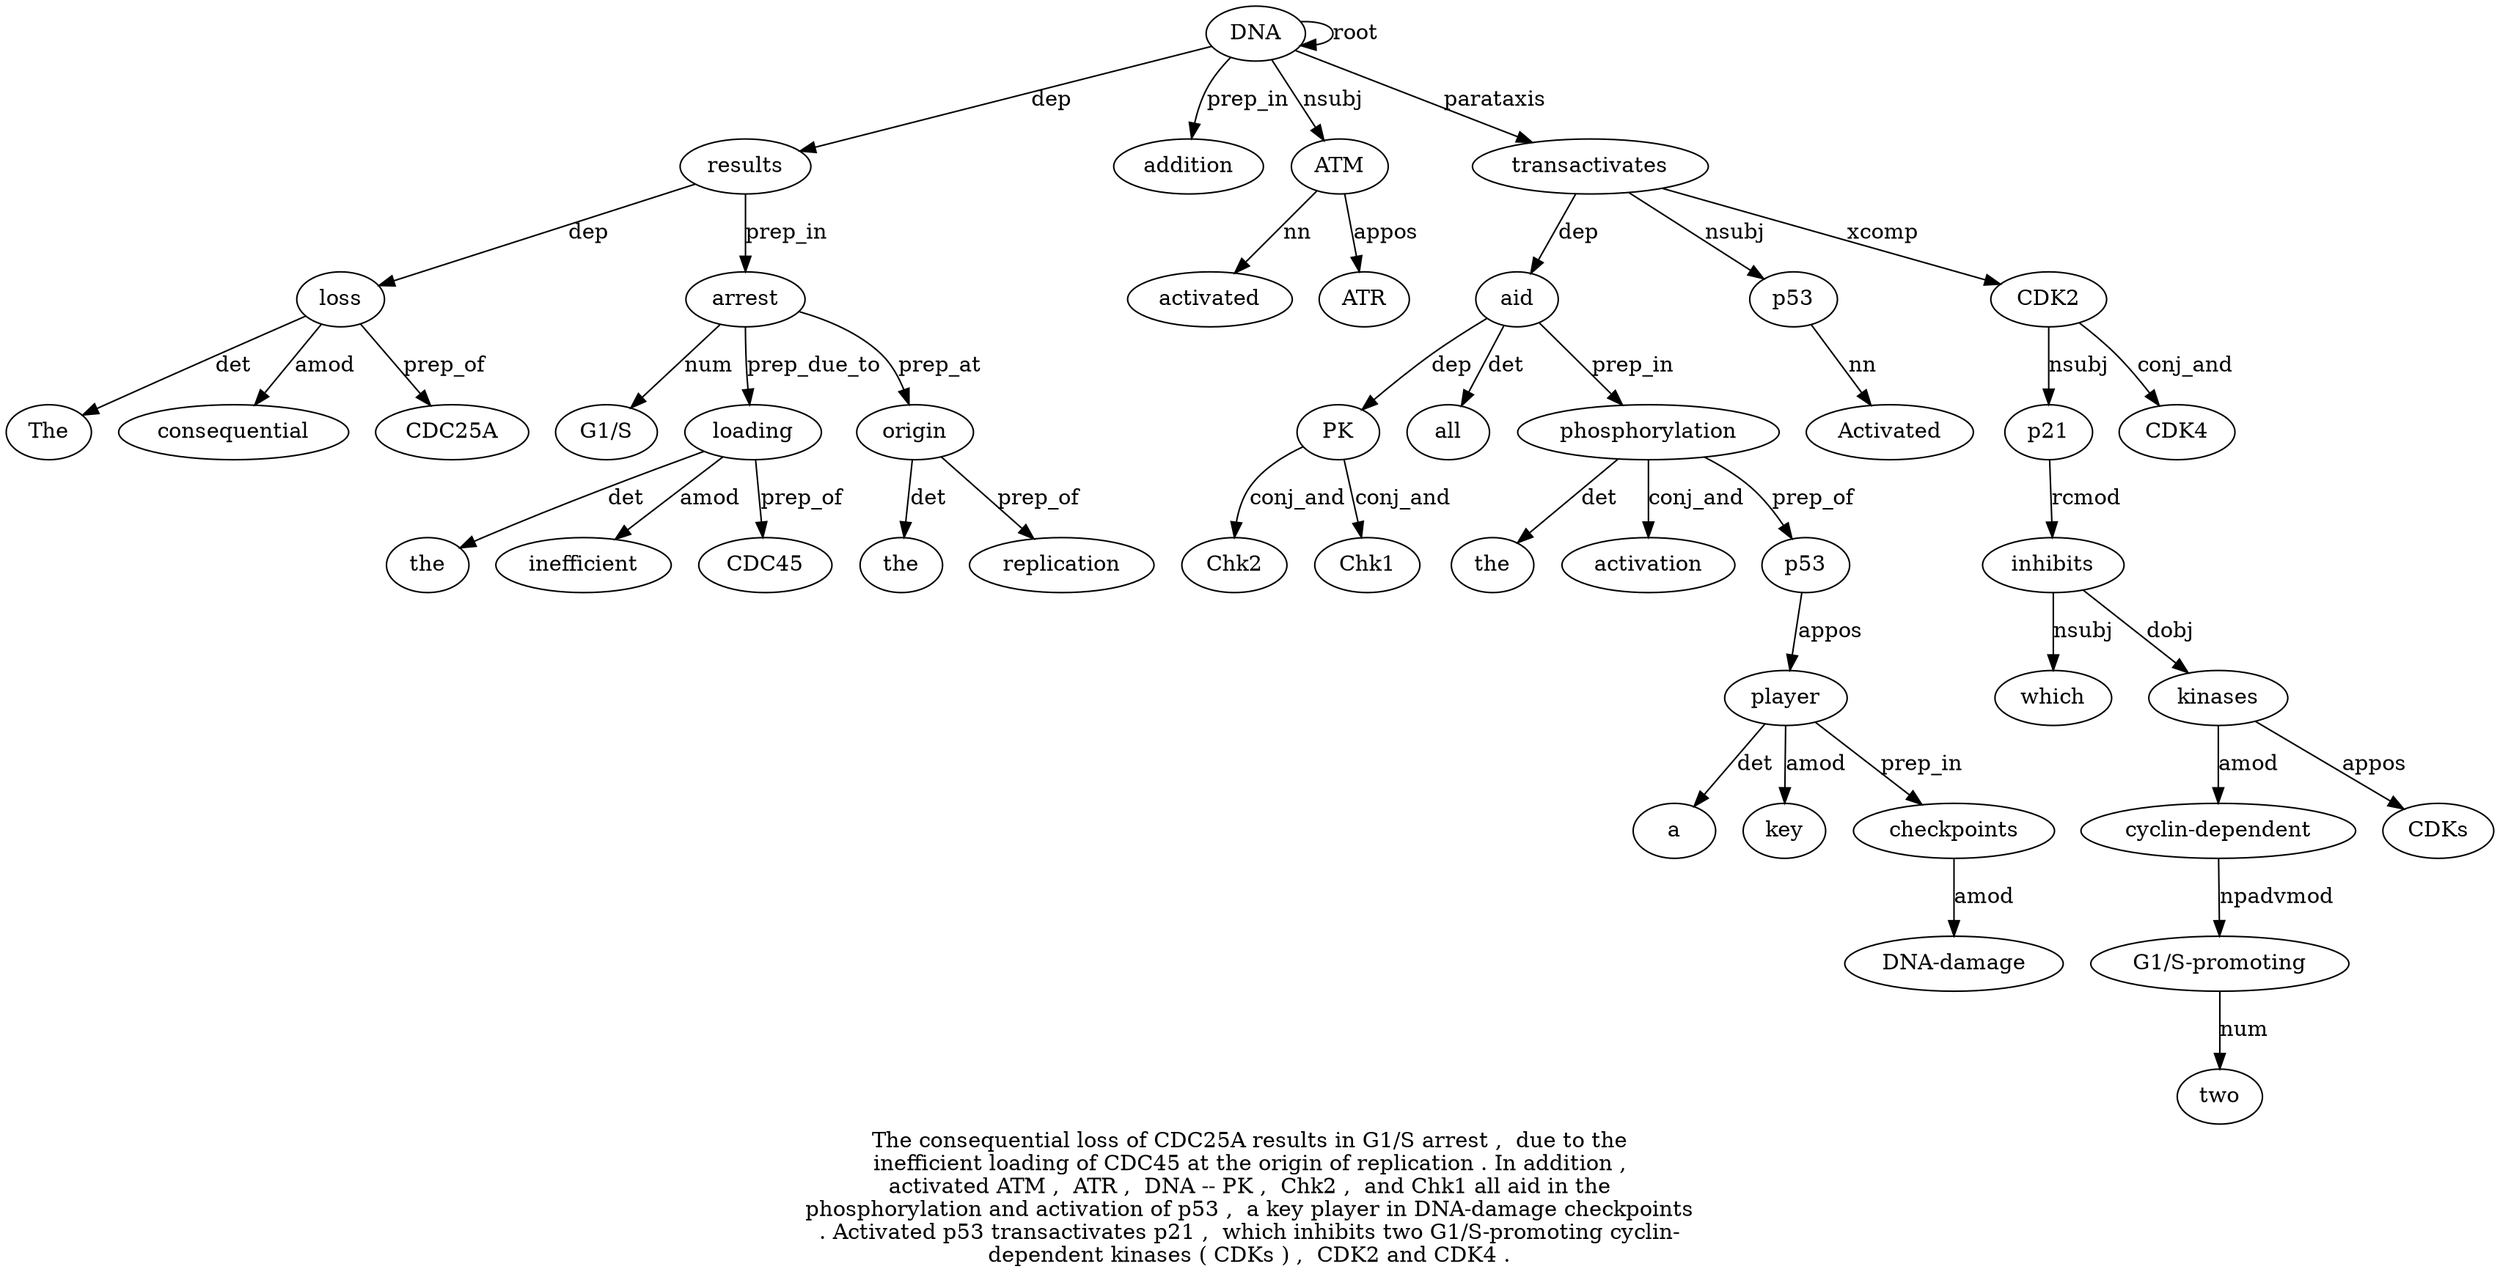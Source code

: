 digraph "The consequential loss of CDC25A results in G1/S arrest ,  due to the inefficient loading of CDC45 at the origin of replication . In addition ,  activated ATM ,  ATR ,  DNA -- PK ,  Chk2 ,  and Chk1 all aid in the phosphorylation and activation of p53 ,  a key player in DNA-damage checkpoints . Activated p53 transactivates p21 ,  which inhibits two G1/S-promoting cyclin-dependent kinases ( CDKs ) ,  CDK2 and CDK4 ." {
label="The consequential loss of CDC25A results in G1/S arrest ,  due to the
inefficient loading of CDC45 at the origin of replication . In addition ,
activated ATM ,  ATR ,  DNA -- PK ,  Chk2 ,  and Chk1 all aid in the
phosphorylation and activation of p53 ,  a key player in DNA-damage checkpoints
. Activated p53 transactivates p21 ,  which inhibits two G1/S-promoting cyclin-
dependent kinases ( CDKs ) ,  CDK2 and CDK4 .";
loss3 [style=filled, fillcolor=white, label=loss];
The1 [style=filled, fillcolor=white, label=The];
loss3 -> The1  [label=det];
consequential2 [style=filled, fillcolor=white, label=consequential];
loss3 -> consequential2  [label=amod];
results6 [style=filled, fillcolor=white, label=results];
results6 -> loss3  [label=dep];
CDC25A [style=filled, fillcolor=white, label=CDC25A];
loss3 -> CDC25A  [label=prep_of];
DNA32 [style=filled, fillcolor=white, label=DNA];
DNA32 -> results6  [label=dep];
arrest9 [style=filled, fillcolor=white, label=arrest];
"G1/S8" [style=filled, fillcolor=white, label="G1/S"];
arrest9 -> "G1/S8"  [label=num];
results6 -> arrest9  [label=prep_in];
loading15 [style=filled, fillcolor=white, label=loading];
the13 [style=filled, fillcolor=white, label=the];
loading15 -> the13  [label=det];
inefficient14 [style=filled, fillcolor=white, label=inefficient];
loading15 -> inefficient14  [label=amod];
arrest9 -> loading15  [label=prep_due_to];
CDC4517 [style=filled, fillcolor=white, label=CDC45];
loading15 -> CDC4517  [label=prep_of];
origin20 [style=filled, fillcolor=white, label=origin];
the19 [style=filled, fillcolor=white, label=the];
origin20 -> the19  [label=det];
arrest9 -> origin20  [label=prep_at];
replication22 [style=filled, fillcolor=white, label=replication];
origin20 -> replication22  [label=prep_of];
addition25 [style=filled, fillcolor=white, label=addition];
DNA32 -> addition25  [label=prep_in];
ATM28 [style=filled, fillcolor=white, label=ATM];
activated27 [style=filled, fillcolor=white, label=activated];
ATM28 -> activated27  [label=nn];
DNA32 -> ATM28  [label=nsubj];
ATR30 [style=filled, fillcolor=white, label=ATR];
ATM28 -> ATR30  [label=appos];
DNA32 -> DNA32  [label=root];
aid41 [style=filled, fillcolor=white, label=aid];
PK34 [style=filled, fillcolor=white, label=PK];
aid41 -> PK34  [label=dep];
Chk236 [style=filled, fillcolor=white, label=Chk2];
PK34 -> Chk236  [label=conj_and];
Chk139 [style=filled, fillcolor=white, label=Chk1];
PK34 -> Chk139  [label=conj_and];
all40 [style=filled, fillcolor=white, label=all];
aid41 -> all40  [label=det];
transactivates59 [style=filled, fillcolor=white, label=transactivates];
transactivates59 -> aid41  [label=dep];
phosphorylation44 [style=filled, fillcolor=white, label=phosphorylation];
the43 [style=filled, fillcolor=white, label=the];
phosphorylation44 -> the43  [label=det];
aid41 -> phosphorylation44  [label=prep_in];
activation46 [style=filled, fillcolor=white, label=activation];
phosphorylation44 -> activation46  [label=conj_and];
p5348 [style=filled, fillcolor=white, label=p53];
phosphorylation44 -> p5348  [label=prep_of];
player52 [style=filled, fillcolor=white, label=player];
a50 [style=filled, fillcolor=white, label=a];
player52 -> a50  [label=det];
key51 [style=filled, fillcolor=white, label=key];
player52 -> key51  [label=amod];
p5348 -> player52  [label=appos];
checkpoints55 [style=filled, fillcolor=white, label=checkpoints];
"DNA-damage54" [style=filled, fillcolor=white, label="DNA-damage"];
checkpoints55 -> "DNA-damage54"  [label=amod];
player52 -> checkpoints55  [label=prep_in];
p5358 [style=filled, fillcolor=white, label=p53];
Activated57 [style=filled, fillcolor=white, label=Activated];
p5358 -> Activated57  [label=nn];
transactivates59 -> p5358  [label=nsubj];
DNA32 -> transactivates59  [label=parataxis];
CDK27 [style=filled, fillcolor=white, label=CDK2];
p2160 [style=filled, fillcolor=white, label=p21];
CDK27 -> p2160  [label=nsubj];
inhibits63 [style=filled, fillcolor=white, label=inhibits];
which62 [style=filled, fillcolor=white, label=which];
inhibits63 -> which62  [label=nsubj];
p2160 -> inhibits63  [label=rcmod];
"G1/S-promoting65" [style=filled, fillcolor=white, label="G1/S-promoting"];
two64 [style=filled, fillcolor=white, label=two];
"G1/S-promoting65" -> two64  [label=num];
"cyclin-dependent66" [style=filled, fillcolor=white, label="cyclin-dependent"];
"cyclin-dependent66" -> "G1/S-promoting65"  [label=npadvmod];
kinases67 [style=filled, fillcolor=white, label=kinases];
kinases67 -> "cyclin-dependent66"  [label=amod];
inhibits63 -> kinases67  [label=dobj];
CDKs69 [style=filled, fillcolor=white, label=CDKs];
kinases67 -> CDKs69  [label=appos];
transactivates59 -> CDK27  [label=xcomp];
CDK47 [style=filled, fillcolor=white, label=CDK4];
CDK27 -> CDK47  [label=conj_and];
}
